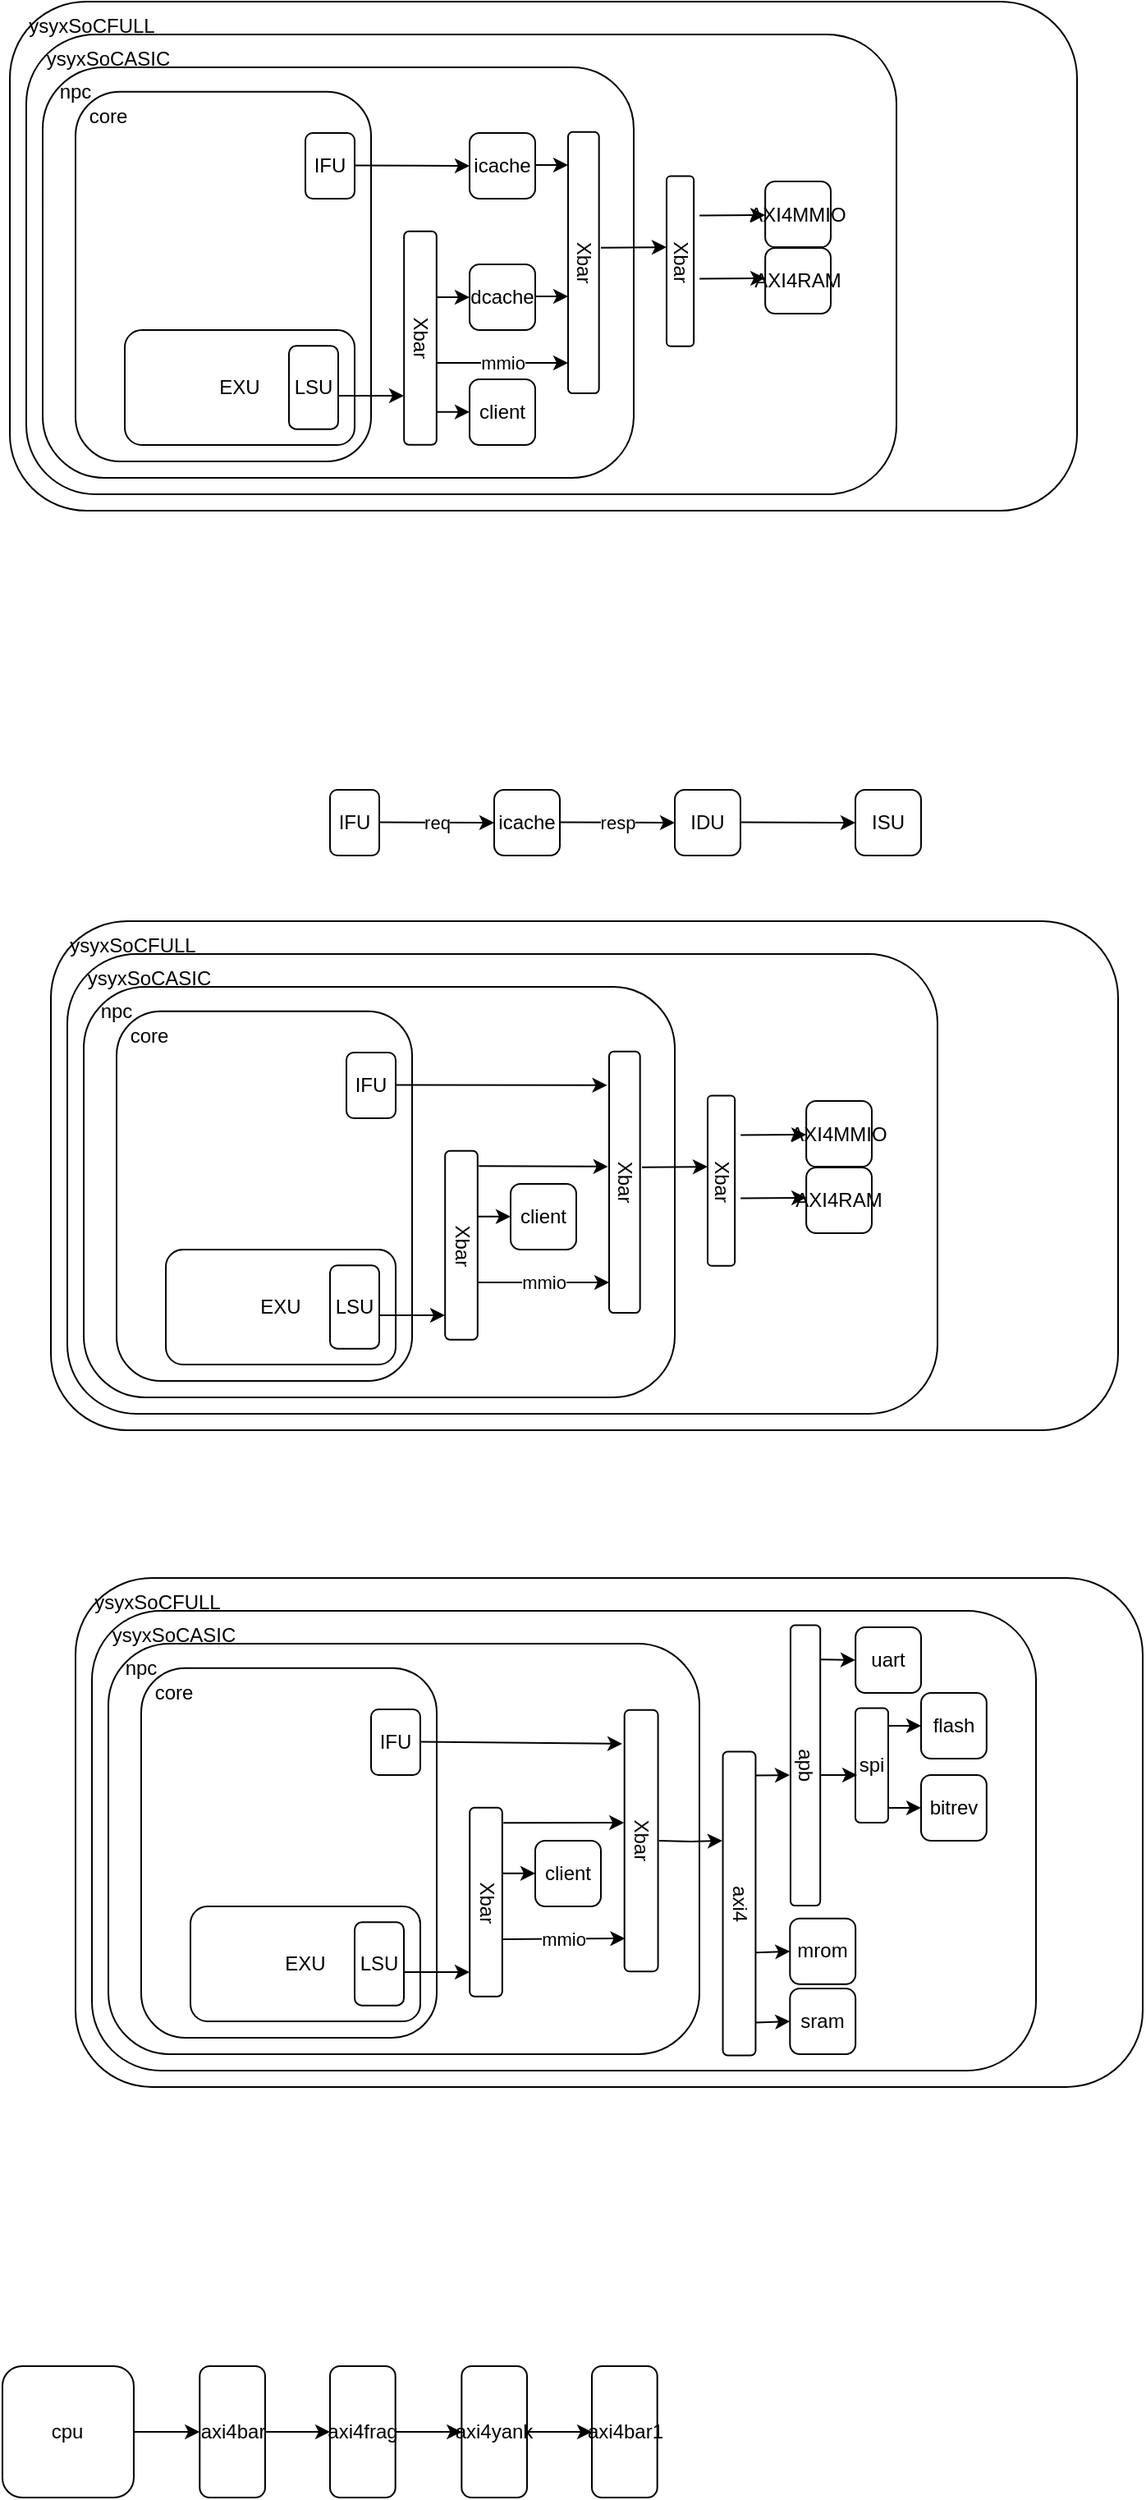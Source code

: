 <mxfile version="24.3.1" type="github" pages="2">
  <diagram name="Page-1" id="T88wnJ-eeVr1pX99vWu7">
    <mxGraphModel dx="1592" dy="408" grid="1" gridSize="10" guides="1" tooltips="1" connect="1" arrows="1" fold="1" page="1" pageScale="1" pageWidth="827" pageHeight="1169" math="0" shadow="0">
      <root>
        <mxCell id="0" />
        <mxCell id="1" parent="0" />
        <mxCell id="UKsWAtJ1c4aUPs8iqoxt-1" value="" style="rounded=1;whiteSpace=wrap;html=1;fillColor=none;" parent="1" vertex="1">
          <mxGeometry x="-795" y="80" width="650" height="310" as="geometry" />
        </mxCell>
        <mxCell id="OOI8E5ebIgTqgyi0JN3K-8" value="" style="rounded=1;whiteSpace=wrap;html=1;fillColor=none;" parent="1" vertex="1">
          <mxGeometry x="-785" y="100" width="530" height="280" as="geometry" />
        </mxCell>
        <mxCell id="ub4ppQevyPJ1YfXW-UWv-1" value="" style="rounded=1;whiteSpace=wrap;html=1;fillColor=none;" parent="1" vertex="1">
          <mxGeometry x="-775" y="120" width="360" height="250" as="geometry" />
        </mxCell>
        <mxCell id="OOI8E5ebIgTqgyi0JN3K-15" value="" style="rounded=1;whiteSpace=wrap;html=1;fillColor=none;" parent="1" vertex="1">
          <mxGeometry x="-755" y="134.82" width="180" height="225.18" as="geometry" />
        </mxCell>
        <mxCell id="ub4ppQevyPJ1YfXW-UWv-2" value="dcache" style="rounded=1;whiteSpace=wrap;html=1;" parent="1" vertex="1">
          <mxGeometry x="-515" y="240" width="40" height="40" as="geometry" />
        </mxCell>
        <mxCell id="ub4ppQevyPJ1YfXW-UWv-3" value="Xbar" style="rounded=1;whiteSpace=wrap;html=1;rotation=90;" parent="1" vertex="1">
          <mxGeometry x="-610" y="275" width="130" height="19.82" as="geometry" />
        </mxCell>
        <mxCell id="ub4ppQevyPJ1YfXW-UWv-14" value="EXU" style="rounded=1;whiteSpace=wrap;html=1;fillColor=none;" parent="1" vertex="1">
          <mxGeometry x="-725" y="280" width="140" height="70" as="geometry" />
        </mxCell>
        <mxCell id="ub4ppQevyPJ1YfXW-UWv-16" value="LSU" style="rounded=1;whiteSpace=wrap;html=1;fillColor=none;" parent="1" vertex="1">
          <mxGeometry x="-625" y="289.65" width="30" height="50.7" as="geometry" />
        </mxCell>
        <mxCell id="tJrX6if1Pe8QLQVKLtgi-5" value="client" style="rounded=1;whiteSpace=wrap;html=1;" parent="1" vertex="1">
          <mxGeometry x="-515" y="310" width="40" height="40" as="geometry" />
        </mxCell>
        <mxCell id="OOI8E5ebIgTqgyi0JN3K-1" value="" style="edgeStyle=none;orthogonalLoop=1;jettySize=auto;html=1;rounded=0;" parent="1" edge="1">
          <mxGeometry width="80" relative="1" as="geometry">
            <mxPoint x="-595" y="320" as="sourcePoint" />
            <mxPoint x="-555" y="320" as="targetPoint" />
            <Array as="points" />
          </mxGeometry>
        </mxCell>
        <mxCell id="OOI8E5ebIgTqgyi0JN3K-2" value="" style="edgeStyle=none;orthogonalLoop=1;jettySize=auto;html=1;rounded=0;" parent="1" edge="1">
          <mxGeometry width="80" relative="1" as="geometry">
            <mxPoint x="-535" y="329.83" as="sourcePoint" />
            <mxPoint x="-515" y="329.87" as="targetPoint" />
            <Array as="points" />
          </mxGeometry>
        </mxCell>
        <mxCell id="OOI8E5ebIgTqgyi0JN3K-3" value="" style="edgeStyle=none;orthogonalLoop=1;jettySize=auto;html=1;rounded=0;" parent="1" edge="1">
          <mxGeometry width="80" relative="1" as="geometry">
            <mxPoint x="-535" y="260.0" as="sourcePoint" />
            <mxPoint x="-515" y="260.04" as="targetPoint" />
            <Array as="points" />
          </mxGeometry>
        </mxCell>
        <mxCell id="OOI8E5ebIgTqgyi0JN3K-4" value="mmio" style="edgeStyle=none;orthogonalLoop=1;jettySize=auto;html=1;rounded=0;" parent="1" edge="1">
          <mxGeometry width="80" relative="1" as="geometry">
            <mxPoint x="-535" y="300.0" as="sourcePoint" />
            <mxPoint x="-455" y="300" as="targetPoint" />
            <Array as="points" />
          </mxGeometry>
        </mxCell>
        <mxCell id="OOI8E5ebIgTqgyi0JN3K-5" value="" style="edgeStyle=none;orthogonalLoop=1;jettySize=auto;html=1;rounded=0;" parent="1" edge="1">
          <mxGeometry width="80" relative="1" as="geometry">
            <mxPoint x="-475" y="259.52" as="sourcePoint" />
            <mxPoint x="-455" y="259.56" as="targetPoint" />
            <Array as="points" />
          </mxGeometry>
        </mxCell>
        <mxCell id="OOI8E5ebIgTqgyi0JN3K-6" value="Xbar" style="rounded=1;whiteSpace=wrap;html=1;rotation=90;" parent="1" vertex="1">
          <mxGeometry x="-525.15" y="229.55" width="159.14" height="18.84" as="geometry" />
        </mxCell>
        <mxCell id="OOI8E5ebIgTqgyi0JN3K-7" value="" style="edgeStyle=none;orthogonalLoop=1;jettySize=auto;html=1;rounded=0;" parent="1" edge="1">
          <mxGeometry width="80" relative="1" as="geometry">
            <mxPoint x="-435" y="229.86" as="sourcePoint" />
            <mxPoint x="-395" y="229.55" as="targetPoint" />
            <Array as="points" />
          </mxGeometry>
        </mxCell>
        <mxCell id="OOI8E5ebIgTqgyi0JN3K-9" value="IFU" style="rounded=1;whiteSpace=wrap;html=1;" parent="1" vertex="1">
          <mxGeometry x="-615" y="160" width="30" height="40" as="geometry" />
        </mxCell>
        <mxCell id="OOI8E5ebIgTqgyi0JN3K-10" value="" style="edgeStyle=none;orthogonalLoop=1;jettySize=auto;html=1;rounded=0;" parent="1" edge="1">
          <mxGeometry width="80" relative="1" as="geometry">
            <mxPoint x="-585" y="179.71" as="sourcePoint" />
            <mxPoint x="-515" y="180.05" as="targetPoint" />
            <Array as="points" />
          </mxGeometry>
        </mxCell>
        <mxCell id="OOI8E5ebIgTqgyi0JN3K-11" value="icache" style="rounded=1;whiteSpace=wrap;html=1;" parent="1" vertex="1">
          <mxGeometry x="-515" y="160" width="40" height="40" as="geometry" />
        </mxCell>
        <mxCell id="OOI8E5ebIgTqgyi0JN3K-12" value="" style="edgeStyle=none;orthogonalLoop=1;jettySize=auto;html=1;rounded=0;" parent="1" edge="1">
          <mxGeometry width="80" relative="1" as="geometry">
            <mxPoint x="-475" y="179.52" as="sourcePoint" />
            <mxPoint x="-455" y="179.56" as="targetPoint" />
            <Array as="points" />
          </mxGeometry>
        </mxCell>
        <mxCell id="OOI8E5ebIgTqgyi0JN3K-13" value="npc" style="text;strokeColor=none;align=center;fillColor=none;html=1;verticalAlign=middle;whiteSpace=wrap;rounded=0;" parent="1" vertex="1">
          <mxGeometry x="-785" y="120" width="60" height="30" as="geometry" />
        </mxCell>
        <mxCell id="OOI8E5ebIgTqgyi0JN3K-16" value="core" style="text;strokeColor=none;align=center;fillColor=none;html=1;verticalAlign=middle;whiteSpace=wrap;rounded=0;" parent="1" vertex="1">
          <mxGeometry x="-765" y="134.82" width="60" height="30" as="geometry" />
        </mxCell>
        <mxCell id="UKsWAtJ1c4aUPs8iqoxt-2" value="ysyxSoCASIC" style="text;strokeColor=none;align=center;fillColor=none;html=1;verticalAlign=middle;whiteSpace=wrap;rounded=0;" parent="1" vertex="1">
          <mxGeometry x="-765" y="100" width="60" height="30" as="geometry" />
        </mxCell>
        <mxCell id="UKsWAtJ1c4aUPs8iqoxt-3" value="ysyxSoCFULL" style="text;strokeColor=none;align=center;fillColor=none;html=1;verticalAlign=middle;whiteSpace=wrap;rounded=0;" parent="1" vertex="1">
          <mxGeometry x="-775" y="80" width="60" height="30" as="geometry" />
        </mxCell>
        <mxCell id="UKsWAtJ1c4aUPs8iqoxt-4" value="AXI4RAM" style="rounded=1;whiteSpace=wrap;html=1;" parent="1" vertex="1">
          <mxGeometry x="-334.92" y="230" width="39.92" height="40.04" as="geometry" />
        </mxCell>
        <mxCell id="d5aAkYJ9Jx9GPlN7aSxT-1" value="IFU" style="rounded=1;whiteSpace=wrap;html=1;" parent="1" vertex="1">
          <mxGeometry x="-600" y="560" width="30" height="40" as="geometry" />
        </mxCell>
        <mxCell id="d5aAkYJ9Jx9GPlN7aSxT-2" value="req" style="edgeStyle=none;orthogonalLoop=1;jettySize=auto;html=1;rounded=0;" parent="1" edge="1">
          <mxGeometry width="80" relative="1" as="geometry">
            <mxPoint x="-570" y="579.71" as="sourcePoint" />
            <mxPoint x="-500" y="580.05" as="targetPoint" />
            <Array as="points" />
          </mxGeometry>
        </mxCell>
        <mxCell id="d5aAkYJ9Jx9GPlN7aSxT-3" value="icache" style="rounded=1;whiteSpace=wrap;html=1;" parent="1" vertex="1">
          <mxGeometry x="-500" y="560" width="40" height="40" as="geometry" />
        </mxCell>
        <mxCell id="d5aAkYJ9Jx9GPlN7aSxT-6" value="resp" style="edgeStyle=none;orthogonalLoop=1;jettySize=auto;html=1;rounded=0;" parent="1" edge="1">
          <mxGeometry width="80" relative="1" as="geometry">
            <mxPoint x="-460" y="579.71" as="sourcePoint" />
            <mxPoint x="-390" y="580.05" as="targetPoint" />
            <Array as="points" />
          </mxGeometry>
        </mxCell>
        <mxCell id="d5aAkYJ9Jx9GPlN7aSxT-7" value="IDU" style="rounded=1;whiteSpace=wrap;html=1;" parent="1" vertex="1">
          <mxGeometry x="-390" y="560" width="40" height="40" as="geometry" />
        </mxCell>
        <mxCell id="d5aAkYJ9Jx9GPlN7aSxT-8" value="" style="edgeStyle=none;orthogonalLoop=1;jettySize=auto;html=1;rounded=0;" parent="1" edge="1">
          <mxGeometry width="80" relative="1" as="geometry">
            <mxPoint x="-350" y="579.71" as="sourcePoint" />
            <mxPoint x="-280" y="580.05" as="targetPoint" />
            <Array as="points" />
          </mxGeometry>
        </mxCell>
        <mxCell id="d5aAkYJ9Jx9GPlN7aSxT-9" value="ISU" style="rounded=1;whiteSpace=wrap;html=1;" parent="1" vertex="1">
          <mxGeometry x="-280" y="560" width="40" height="40" as="geometry" />
        </mxCell>
        <mxCell id="Y9-JQjLoYKGjNeR7eHeh-1" value="Xbar" style="rounded=1;whiteSpace=wrap;html=1;rotation=90;" parent="1" vertex="1">
          <mxGeometry x="-438.5" y="229.78" width="103.58" height="16.58" as="geometry" />
        </mxCell>
        <mxCell id="Y9-JQjLoYKGjNeR7eHeh-2" value="" style="edgeStyle=none;orthogonalLoop=1;jettySize=auto;html=1;rounded=0;" parent="1" edge="1">
          <mxGeometry width="80" relative="1" as="geometry">
            <mxPoint x="-374.92" y="210.31" as="sourcePoint" />
            <mxPoint x="-334.92" y="210" as="targetPoint" />
            <Array as="points" />
          </mxGeometry>
        </mxCell>
        <mxCell id="Y9-JQjLoYKGjNeR7eHeh-3" value="" style="edgeStyle=none;orthogonalLoop=1;jettySize=auto;html=1;rounded=0;" parent="1" edge="1">
          <mxGeometry width="80" relative="1" as="geometry">
            <mxPoint x="-374.92" y="248.7" as="sourcePoint" />
            <mxPoint x="-334.92" y="248.39" as="targetPoint" />
            <Array as="points" />
          </mxGeometry>
        </mxCell>
        <mxCell id="Y9-JQjLoYKGjNeR7eHeh-4" value="AXI4MMIO" style="rounded=1;whiteSpace=wrap;html=1;" parent="1" vertex="1">
          <mxGeometry x="-334.92" y="189.51" width="39.92" height="40.04" as="geometry" />
        </mxCell>
        <mxCell id="kN0HMyvuLYGmTg_YHJRw-1" value="" style="rounded=1;whiteSpace=wrap;html=1;fillColor=none;" parent="1" vertex="1">
          <mxGeometry x="-770" y="640" width="650" height="310" as="geometry" />
        </mxCell>
        <mxCell id="kN0HMyvuLYGmTg_YHJRw-2" value="" style="rounded=1;whiteSpace=wrap;html=1;fillColor=none;" parent="1" vertex="1">
          <mxGeometry x="-760" y="660" width="530" height="280" as="geometry" />
        </mxCell>
        <mxCell id="kN0HMyvuLYGmTg_YHJRw-3" value="" style="rounded=1;whiteSpace=wrap;html=1;fillColor=none;" parent="1" vertex="1">
          <mxGeometry x="-750" y="680" width="360" height="250" as="geometry" />
        </mxCell>
        <mxCell id="kN0HMyvuLYGmTg_YHJRw-4" value="" style="rounded=1;whiteSpace=wrap;html=1;fillColor=none;" parent="1" vertex="1">
          <mxGeometry x="-730" y="694.82" width="180" height="225.18" as="geometry" />
        </mxCell>
        <mxCell id="kN0HMyvuLYGmTg_YHJRw-6" value="Xbar" style="rounded=1;whiteSpace=wrap;html=1;rotation=90;" parent="1" vertex="1">
          <mxGeometry x="-577.5" y="827.5" width="115" height="19.82" as="geometry" />
        </mxCell>
        <mxCell id="kN0HMyvuLYGmTg_YHJRw-7" value="EXU" style="rounded=1;whiteSpace=wrap;html=1;fillColor=none;" parent="1" vertex="1">
          <mxGeometry x="-700" y="840" width="140" height="70" as="geometry" />
        </mxCell>
        <mxCell id="kN0HMyvuLYGmTg_YHJRw-8" value="LSU" style="rounded=1;whiteSpace=wrap;html=1;fillColor=none;" parent="1" vertex="1">
          <mxGeometry x="-600" y="849.65" width="30" height="50.7" as="geometry" />
        </mxCell>
        <mxCell id="kN0HMyvuLYGmTg_YHJRw-9" value="client" style="rounded=1;whiteSpace=wrap;html=1;direction=south;" parent="1" vertex="1">
          <mxGeometry x="-490" y="800.0" width="40" height="40" as="geometry" />
        </mxCell>
        <mxCell id="kN0HMyvuLYGmTg_YHJRw-10" value="" style="edgeStyle=none;orthogonalLoop=1;jettySize=auto;html=1;rounded=0;" parent="1" edge="1">
          <mxGeometry width="80" relative="1" as="geometry">
            <mxPoint x="-570" y="880" as="sourcePoint" />
            <mxPoint x="-530" y="880" as="targetPoint" />
            <Array as="points" />
          </mxGeometry>
        </mxCell>
        <mxCell id="kN0HMyvuLYGmTg_YHJRw-11" value="" style="edgeStyle=none;orthogonalLoop=1;jettySize=auto;html=1;rounded=0;" parent="1" edge="1">
          <mxGeometry width="80" relative="1" as="geometry">
            <mxPoint x="-510" y="819.83" as="sourcePoint" />
            <mxPoint x="-490" y="819.87" as="targetPoint" />
            <Array as="points" />
          </mxGeometry>
        </mxCell>
        <mxCell id="kN0HMyvuLYGmTg_YHJRw-12" value="" style="edgeStyle=none;orthogonalLoop=1;jettySize=auto;html=1;rounded=0;entryX=0.634;entryY=1.066;entryDx=0;entryDy=0;entryPerimeter=0;" parent="1" edge="1">
          <mxGeometry width="80" relative="1" as="geometry">
            <mxPoint x="-509.38" y="789.15" as="sourcePoint" />
            <mxPoint x="-430.623" y="789.445" as="targetPoint" />
            <Array as="points" />
          </mxGeometry>
        </mxCell>
        <mxCell id="kN0HMyvuLYGmTg_YHJRw-15" value="Xbar" style="rounded=1;whiteSpace=wrap;html=1;rotation=90;" parent="1" vertex="1">
          <mxGeometry x="-500.15" y="789.55" width="159.14" height="18.84" as="geometry" />
        </mxCell>
        <mxCell id="kN0HMyvuLYGmTg_YHJRw-16" value="" style="edgeStyle=none;orthogonalLoop=1;jettySize=auto;html=1;rounded=0;" parent="1" edge="1">
          <mxGeometry width="80" relative="1" as="geometry">
            <mxPoint x="-410" y="789.86" as="sourcePoint" />
            <mxPoint x="-370" y="789.55" as="targetPoint" />
            <Array as="points" />
          </mxGeometry>
        </mxCell>
        <mxCell id="kN0HMyvuLYGmTg_YHJRw-17" value="IFU" style="rounded=1;whiteSpace=wrap;html=1;" parent="1" vertex="1">
          <mxGeometry x="-590" y="720" width="30" height="40" as="geometry" />
        </mxCell>
        <mxCell id="kN0HMyvuLYGmTg_YHJRw-18" value="" style="edgeStyle=none;orthogonalLoop=1;jettySize=auto;html=1;rounded=0;entryX=0.129;entryY=1.065;entryDx=0;entryDy=0;entryPerimeter=0;" parent="1" target="kN0HMyvuLYGmTg_YHJRw-15" edge="1">
          <mxGeometry width="80" relative="1" as="geometry">
            <mxPoint x="-560" y="739.71" as="sourcePoint" />
            <mxPoint x="-490" y="740.05" as="targetPoint" />
            <Array as="points" />
          </mxGeometry>
        </mxCell>
        <mxCell id="kN0HMyvuLYGmTg_YHJRw-21" value="npc" style="text;strokeColor=none;align=center;fillColor=none;html=1;verticalAlign=middle;whiteSpace=wrap;rounded=0;" parent="1" vertex="1">
          <mxGeometry x="-760" y="680" width="60" height="30" as="geometry" />
        </mxCell>
        <mxCell id="kN0HMyvuLYGmTg_YHJRw-22" value="core" style="text;strokeColor=none;align=center;fillColor=none;html=1;verticalAlign=middle;whiteSpace=wrap;rounded=0;" parent="1" vertex="1">
          <mxGeometry x="-740" y="694.82" width="60" height="30" as="geometry" />
        </mxCell>
        <mxCell id="kN0HMyvuLYGmTg_YHJRw-23" value="ysyxSoCASIC" style="text;strokeColor=none;align=center;fillColor=none;html=1;verticalAlign=middle;whiteSpace=wrap;rounded=0;" parent="1" vertex="1">
          <mxGeometry x="-740" y="660" width="60" height="30" as="geometry" />
        </mxCell>
        <mxCell id="kN0HMyvuLYGmTg_YHJRw-24" value="ysyxSoCFULL" style="text;strokeColor=none;align=center;fillColor=none;html=1;verticalAlign=middle;whiteSpace=wrap;rounded=0;" parent="1" vertex="1">
          <mxGeometry x="-750" y="640" width="60" height="30" as="geometry" />
        </mxCell>
        <mxCell id="kN0HMyvuLYGmTg_YHJRw-25" value="AXI4RAM" style="rounded=1;whiteSpace=wrap;html=1;" parent="1" vertex="1">
          <mxGeometry x="-309.92" y="790" width="39.92" height="40.04" as="geometry" />
        </mxCell>
        <mxCell id="kN0HMyvuLYGmTg_YHJRw-26" value="Xbar" style="rounded=1;whiteSpace=wrap;html=1;rotation=90;" parent="1" vertex="1">
          <mxGeometry x="-413.5" y="789.78" width="103.58" height="16.58" as="geometry" />
        </mxCell>
        <mxCell id="kN0HMyvuLYGmTg_YHJRw-27" value="" style="edgeStyle=none;orthogonalLoop=1;jettySize=auto;html=1;rounded=0;" parent="1" edge="1">
          <mxGeometry width="80" relative="1" as="geometry">
            <mxPoint x="-349.92" y="770.31" as="sourcePoint" />
            <mxPoint x="-309.92" y="770" as="targetPoint" />
            <Array as="points" />
          </mxGeometry>
        </mxCell>
        <mxCell id="kN0HMyvuLYGmTg_YHJRw-28" value="" style="edgeStyle=none;orthogonalLoop=1;jettySize=auto;html=1;rounded=0;" parent="1" edge="1">
          <mxGeometry width="80" relative="1" as="geometry">
            <mxPoint x="-349.92" y="808.7" as="sourcePoint" />
            <mxPoint x="-309.92" y="808.39" as="targetPoint" />
            <Array as="points" />
          </mxGeometry>
        </mxCell>
        <mxCell id="kN0HMyvuLYGmTg_YHJRw-29" value="AXI4MMIO" style="rounded=1;whiteSpace=wrap;html=1;" parent="1" vertex="1">
          <mxGeometry x="-309.92" y="749.51" width="39.92" height="40.04" as="geometry" />
        </mxCell>
        <mxCell id="LKI49HmT6PDwrMgtFvWW-1" value="mmio" style="edgeStyle=none;orthogonalLoop=1;jettySize=auto;html=1;rounded=0;" parent="1" edge="1">
          <mxGeometry width="80" relative="1" as="geometry">
            <mxPoint x="-510" y="860.0" as="sourcePoint" />
            <mxPoint x="-430" y="860" as="targetPoint" />
            <Array as="points" />
          </mxGeometry>
        </mxCell>
        <mxCell id="YW0HAeXKcnN4OkXtbkRh-1" value="" style="rounded=1;whiteSpace=wrap;html=1;fillColor=none;" parent="1" vertex="1">
          <mxGeometry x="-755" y="1040" width="650" height="310" as="geometry" />
        </mxCell>
        <mxCell id="YW0HAeXKcnN4OkXtbkRh-2" value="" style="rounded=1;whiteSpace=wrap;html=1;fillColor=none;" parent="1" vertex="1">
          <mxGeometry x="-745" y="1060" width="575" height="280" as="geometry" />
        </mxCell>
        <mxCell id="YW0HAeXKcnN4OkXtbkRh-3" value="" style="rounded=1;whiteSpace=wrap;html=1;fillColor=none;" parent="1" vertex="1">
          <mxGeometry x="-735" y="1080" width="360" height="250" as="geometry" />
        </mxCell>
        <mxCell id="YW0HAeXKcnN4OkXtbkRh-4" value="" style="rounded=1;whiteSpace=wrap;html=1;fillColor=none;" parent="1" vertex="1">
          <mxGeometry x="-715" y="1094.82" width="180" height="225.18" as="geometry" />
        </mxCell>
        <mxCell id="YW0HAeXKcnN4OkXtbkRh-5" value="Xbar" style="rounded=1;whiteSpace=wrap;html=1;rotation=90;" parent="1" vertex="1">
          <mxGeometry x="-562.5" y="1227.5" width="115" height="19.82" as="geometry" />
        </mxCell>
        <mxCell id="YW0HAeXKcnN4OkXtbkRh-6" value="EXU" style="rounded=1;whiteSpace=wrap;html=1;fillColor=none;" parent="1" vertex="1">
          <mxGeometry x="-685" y="1240" width="140" height="70" as="geometry" />
        </mxCell>
        <mxCell id="YW0HAeXKcnN4OkXtbkRh-7" value="LSU" style="rounded=1;whiteSpace=wrap;html=1;fillColor=none;" parent="1" vertex="1">
          <mxGeometry x="-585" y="1249.65" width="30" height="50.7" as="geometry" />
        </mxCell>
        <mxCell id="YW0HAeXKcnN4OkXtbkRh-8" value="client" style="rounded=1;whiteSpace=wrap;html=1;direction=south;" parent="1" vertex="1">
          <mxGeometry x="-475" y="1200" width="40" height="40" as="geometry" />
        </mxCell>
        <mxCell id="YW0HAeXKcnN4OkXtbkRh-9" value="" style="edgeStyle=none;orthogonalLoop=1;jettySize=auto;html=1;rounded=0;" parent="1" edge="1">
          <mxGeometry width="80" relative="1" as="geometry">
            <mxPoint x="-555" y="1280" as="sourcePoint" />
            <mxPoint x="-515" y="1280" as="targetPoint" />
            <Array as="points" />
          </mxGeometry>
        </mxCell>
        <mxCell id="YW0HAeXKcnN4OkXtbkRh-10" value="" style="edgeStyle=none;orthogonalLoop=1;jettySize=auto;html=1;rounded=0;" parent="1" edge="1">
          <mxGeometry width="80" relative="1" as="geometry">
            <mxPoint x="-495" y="1219.83" as="sourcePoint" />
            <mxPoint x="-475" y="1219.87" as="targetPoint" />
            <Array as="points" />
          </mxGeometry>
        </mxCell>
        <mxCell id="YW0HAeXKcnN4OkXtbkRh-11" value="" style="edgeStyle=none;orthogonalLoop=1;jettySize=auto;html=1;rounded=0;entryX=0.431;entryY=1.011;entryDx=0;entryDy=0;entryPerimeter=0;" parent="1" target="YW0HAeXKcnN4OkXtbkRh-12" edge="1">
          <mxGeometry width="80" relative="1" as="geometry">
            <mxPoint x="-494.38" y="1189.15" as="sourcePoint" />
            <mxPoint x="-430" y="1189" as="targetPoint" />
            <Array as="points" />
          </mxGeometry>
        </mxCell>
        <mxCell id="YW0HAeXKcnN4OkXtbkRh-12" value="Xbar" style="rounded=1;whiteSpace=wrap;html=1;rotation=90;" parent="1" vertex="1">
          <mxGeometry x="-490" y="1189.77" width="159.14" height="20.45" as="geometry" />
        </mxCell>
        <mxCell id="YW0HAeXKcnN4OkXtbkRh-13" value="" style="edgeStyle=none;orthogonalLoop=1;jettySize=auto;html=1;rounded=0;exitX=0.434;exitY=-0.026;exitDx=0;exitDy=0;exitPerimeter=0;entryX=0.293;entryY=1.016;entryDx=0;entryDy=0;entryPerimeter=0;" parent="1" target="YW0HAeXKcnN4OkXtbkRh-21" edge="1">
          <mxGeometry x="-0.25" width="80" relative="1" as="geometry">
            <mxPoint x="-399.673" y="1200.002" as="sourcePoint" />
            <mxPoint x="-360.68" y="1201.785" as="targetPoint" />
            <Array as="points">
              <mxPoint x="-380" y="1200.51" />
            </Array>
            <mxPoint as="offset" />
          </mxGeometry>
        </mxCell>
        <mxCell id="YW0HAeXKcnN4OkXtbkRh-14" value="IFU" style="rounded=1;whiteSpace=wrap;html=1;" parent="1" vertex="1">
          <mxGeometry x="-575" y="1120" width="30" height="40" as="geometry" />
        </mxCell>
        <mxCell id="YW0HAeXKcnN4OkXtbkRh-15" value="" style="edgeStyle=none;orthogonalLoop=1;jettySize=auto;html=1;rounded=0;entryX=0.129;entryY=1.065;entryDx=0;entryDy=0;entryPerimeter=0;" parent="1" target="YW0HAeXKcnN4OkXtbkRh-12" edge="1">
          <mxGeometry width="80" relative="1" as="geometry">
            <mxPoint x="-545" y="1139.71" as="sourcePoint" />
            <mxPoint x="-475" y="1140.05" as="targetPoint" />
            <Array as="points" />
          </mxGeometry>
        </mxCell>
        <mxCell id="YW0HAeXKcnN4OkXtbkRh-16" value="npc" style="text;strokeColor=none;align=center;fillColor=none;html=1;verticalAlign=middle;whiteSpace=wrap;rounded=0;" parent="1" vertex="1">
          <mxGeometry x="-745" y="1080" width="60" height="30" as="geometry" />
        </mxCell>
        <mxCell id="YW0HAeXKcnN4OkXtbkRh-17" value="core" style="text;strokeColor=none;align=center;fillColor=none;html=1;verticalAlign=middle;whiteSpace=wrap;rounded=0;" parent="1" vertex="1">
          <mxGeometry x="-725" y="1094.82" width="60" height="30" as="geometry" />
        </mxCell>
        <mxCell id="YW0HAeXKcnN4OkXtbkRh-18" value="ysyxSoCASIC" style="text;strokeColor=none;align=center;fillColor=none;html=1;verticalAlign=middle;whiteSpace=wrap;rounded=0;" parent="1" vertex="1">
          <mxGeometry x="-725" y="1060" width="60" height="30" as="geometry" />
        </mxCell>
        <mxCell id="YW0HAeXKcnN4OkXtbkRh-19" value="ysyxSoCFULL" style="text;strokeColor=none;align=center;fillColor=none;html=1;verticalAlign=middle;whiteSpace=wrap;rounded=0;" parent="1" vertex="1">
          <mxGeometry x="-735" y="1040" width="60" height="30" as="geometry" />
        </mxCell>
        <mxCell id="YW0HAeXKcnN4OkXtbkRh-21" value="axi4" style="rounded=1;whiteSpace=wrap;html=1;rotation=90;" parent="1" vertex="1">
          <mxGeometry x="-443.25" y="1228.31" width="185" height="19.94" as="geometry" />
        </mxCell>
        <mxCell id="YW0HAeXKcnN4OkXtbkRh-22" value="" style="edgeStyle=none;orthogonalLoop=1;jettySize=auto;html=1;rounded=0;" parent="1" edge="1">
          <mxGeometry width="80" relative="1" as="geometry">
            <mxPoint x="-341.01" y="1160.31" as="sourcePoint" />
            <mxPoint x="-320" y="1160" as="targetPoint" />
            <Array as="points" />
          </mxGeometry>
        </mxCell>
        <mxCell id="YW0HAeXKcnN4OkXtbkRh-23" value="" style="edgeStyle=none;orthogonalLoop=1;jettySize=auto;html=1;rounded=0;" parent="1" edge="1">
          <mxGeometry width="80" relative="1" as="geometry">
            <mxPoint x="-340.85" y="1268.08" as="sourcePoint" />
            <mxPoint x="-319.84" y="1267.38" as="targetPoint" />
            <Array as="points" />
          </mxGeometry>
        </mxCell>
        <mxCell id="YW0HAeXKcnN4OkXtbkRh-24" value="mrom" style="rounded=1;whiteSpace=wrap;html=1;" parent="1" vertex="1">
          <mxGeometry x="-319.84" y="1247.32" width="39.92" height="40.04" as="geometry" />
        </mxCell>
        <mxCell id="YW0HAeXKcnN4OkXtbkRh-25" value="mmio" style="edgeStyle=none;orthogonalLoop=1;jettySize=auto;html=1;rounded=0;entryX=0.874;entryY=0.981;entryDx=0;entryDy=0;entryPerimeter=0;" parent="1" target="YW0HAeXKcnN4OkXtbkRh-12" edge="1">
          <mxGeometry width="80" relative="1" as="geometry">
            <mxPoint x="-495" y="1260" as="sourcePoint" />
            <mxPoint x="-415" y="1260" as="targetPoint" />
            <Array as="points" />
          </mxGeometry>
        </mxCell>
        <mxCell id="YW0HAeXKcnN4OkXtbkRh-26" value="apb" style="rounded=1;whiteSpace=wrap;html=1;rotation=90;" parent="1" vertex="1">
          <mxGeometry x="-395.81" y="1145.09" width="170.72" height="18.12" as="geometry" />
        </mxCell>
        <mxCell id="YW0HAeXKcnN4OkXtbkRh-27" value="" style="edgeStyle=none;orthogonalLoop=1;jettySize=auto;html=1;rounded=0;exitX=0.122;exitY=0.009;exitDx=0;exitDy=0;exitPerimeter=0;" parent="1" source="YW0HAeXKcnN4OkXtbkRh-26" edge="1">
          <mxGeometry width="80" relative="1" as="geometry">
            <mxPoint x="-301.01" y="1140.35" as="sourcePoint" />
            <mxPoint x="-280" y="1090" as="targetPoint" />
            <Array as="points" />
          </mxGeometry>
        </mxCell>
        <mxCell id="YW0HAeXKcnN4OkXtbkRh-28" value="uart" style="rounded=1;whiteSpace=wrap;html=1;" parent="1" vertex="1">
          <mxGeometry x="-279.92" y="1069.96" width="39.92" height="40.04" as="geometry" />
        </mxCell>
        <mxCell id="YW0HAeXKcnN4OkXtbkRh-31" value="" style="edgeStyle=none;orthogonalLoop=1;jettySize=auto;html=1;rounded=0;" parent="1" edge="1">
          <mxGeometry width="80" relative="1" as="geometry">
            <mxPoint x="-340.85" y="1310.72" as="sourcePoint" />
            <mxPoint x="-319.84" y="1310.02" as="targetPoint" />
            <Array as="points" />
          </mxGeometry>
        </mxCell>
        <mxCell id="YW0HAeXKcnN4OkXtbkRh-32" value="sram" style="rounded=1;whiteSpace=wrap;html=1;" parent="1" vertex="1">
          <mxGeometry x="-319.84" y="1289.96" width="39.92" height="40.04" as="geometry" />
        </mxCell>
        <mxCell id="gBif4vZMav03tc2tThwC-1" value="spi" style="rounded=1;whiteSpace=wrap;html=1;" parent="1" vertex="1">
          <mxGeometry x="-280" y="1119.26" width="20" height="69.78" as="geometry" />
        </mxCell>
        <mxCell id="gBif4vZMav03tc2tThwC-4" value="" style="edgeStyle=none;orthogonalLoop=1;jettySize=auto;html=1;rounded=0;exitX=0.122;exitY=0.009;exitDx=0;exitDy=0;exitPerimeter=0;" parent="1" edge="1">
          <mxGeometry width="80" relative="1" as="geometry">
            <mxPoint x="-300.96" y="1160" as="sourcePoint" />
            <mxPoint x="-278.96" y="1160" as="targetPoint" />
            <Array as="points" />
          </mxGeometry>
        </mxCell>
        <mxCell id="gBif4vZMav03tc2tThwC-5" value="" style="edgeStyle=none;orthogonalLoop=1;jettySize=auto;html=1;rounded=0;exitX=0.122;exitY=0.009;exitDx=0;exitDy=0;exitPerimeter=0;" parent="1" edge="1">
          <mxGeometry width="80" relative="1" as="geometry">
            <mxPoint x="-260" y="1130.04" as="sourcePoint" />
            <mxPoint x="-240" y="1130" as="targetPoint" />
            <Array as="points" />
          </mxGeometry>
        </mxCell>
        <mxCell id="gBif4vZMav03tc2tThwC-6" value="flash" style="rounded=1;whiteSpace=wrap;html=1;" parent="1" vertex="1">
          <mxGeometry x="-240.0" y="1110" width="39.92" height="40.04" as="geometry" />
        </mxCell>
        <mxCell id="gBif4vZMav03tc2tThwC-10" value="" style="edgeStyle=none;orthogonalLoop=1;jettySize=auto;html=1;rounded=0;exitX=0.122;exitY=0.009;exitDx=0;exitDy=0;exitPerimeter=0;" parent="1" edge="1">
          <mxGeometry width="80" relative="1" as="geometry">
            <mxPoint x="-260" y="1180" as="sourcePoint" />
            <mxPoint x="-240" y="1179.96" as="targetPoint" />
            <Array as="points" />
          </mxGeometry>
        </mxCell>
        <mxCell id="gBif4vZMav03tc2tThwC-11" value="bitrev" style="rounded=1;whiteSpace=wrap;html=1;" parent="1" vertex="1">
          <mxGeometry x="-240.0" y="1159.96" width="39.92" height="40.04" as="geometry" />
        </mxCell>
        <mxCell id="dgPYiehT8s5c4YRnp_bH-5" value="" style="edgeStyle=orthogonalEdgeStyle;rounded=0;orthogonalLoop=1;jettySize=auto;html=1;" edge="1" parent="1" source="dgPYiehT8s5c4YRnp_bH-2" target="dgPYiehT8s5c4YRnp_bH-4">
          <mxGeometry relative="1" as="geometry" />
        </mxCell>
        <mxCell id="dgPYiehT8s5c4YRnp_bH-2" value="cpu" style="rounded=1;whiteSpace=wrap;html=1;" vertex="1" parent="1">
          <mxGeometry x="-799.52" y="1520" width="80" height="80" as="geometry" />
        </mxCell>
        <mxCell id="dgPYiehT8s5c4YRnp_bH-7" value="" style="edgeStyle=orthogonalEdgeStyle;rounded=0;orthogonalLoop=1;jettySize=auto;html=1;" edge="1" parent="1" source="dgPYiehT8s5c4YRnp_bH-4" target="dgPYiehT8s5c4YRnp_bH-6">
          <mxGeometry relative="1" as="geometry" />
        </mxCell>
        <mxCell id="dgPYiehT8s5c4YRnp_bH-4" value="axi4bar" style="whiteSpace=wrap;html=1;rounded=1;" vertex="1" parent="1">
          <mxGeometry x="-679.36" y="1520" width="39.84" height="80" as="geometry" />
        </mxCell>
        <mxCell id="dgPYiehT8s5c4YRnp_bH-9" value="" style="edgeStyle=orthogonalEdgeStyle;rounded=0;orthogonalLoop=1;jettySize=auto;html=1;" edge="1" parent="1" source="dgPYiehT8s5c4YRnp_bH-6" target="dgPYiehT8s5c4YRnp_bH-8">
          <mxGeometry relative="1" as="geometry" />
        </mxCell>
        <mxCell id="dgPYiehT8s5c4YRnp_bH-6" value="axi4frag" style="whiteSpace=wrap;html=1;rounded=1;" vertex="1" parent="1">
          <mxGeometry x="-600" y="1520" width="39.84" height="80" as="geometry" />
        </mxCell>
        <mxCell id="dgPYiehT8s5c4YRnp_bH-11" value="" style="edgeStyle=orthogonalEdgeStyle;rounded=0;orthogonalLoop=1;jettySize=auto;html=1;" edge="1" parent="1" source="dgPYiehT8s5c4YRnp_bH-8" target="dgPYiehT8s5c4YRnp_bH-10">
          <mxGeometry relative="1" as="geometry" />
        </mxCell>
        <mxCell id="dgPYiehT8s5c4YRnp_bH-8" value="axi4yank" style="whiteSpace=wrap;html=1;rounded=1;" vertex="1" parent="1">
          <mxGeometry x="-519.84" y="1520" width="39.84" height="80" as="geometry" />
        </mxCell>
        <mxCell id="dgPYiehT8s5c4YRnp_bH-10" value="axi4bar1" style="whiteSpace=wrap;html=1;rounded=1;" vertex="1" parent="1">
          <mxGeometry x="-440.5" y="1520" width="39.84" height="80" as="geometry" />
        </mxCell>
      </root>
    </mxGraphModel>
  </diagram>
  <diagram id="9-1XJFfj4DLoy20LCH09" name="Page-2">
    <mxGraphModel dx="2056" dy="938" grid="1" gridSize="10" guides="1" tooltips="1" connect="1" arrows="1" fold="1" page="1" pageScale="1" pageWidth="827" pageHeight="1169" math="0" shadow="0">
      <root>
        <mxCell id="0" />
        <mxCell id="1" parent="0" />
      </root>
    </mxGraphModel>
  </diagram>
</mxfile>
